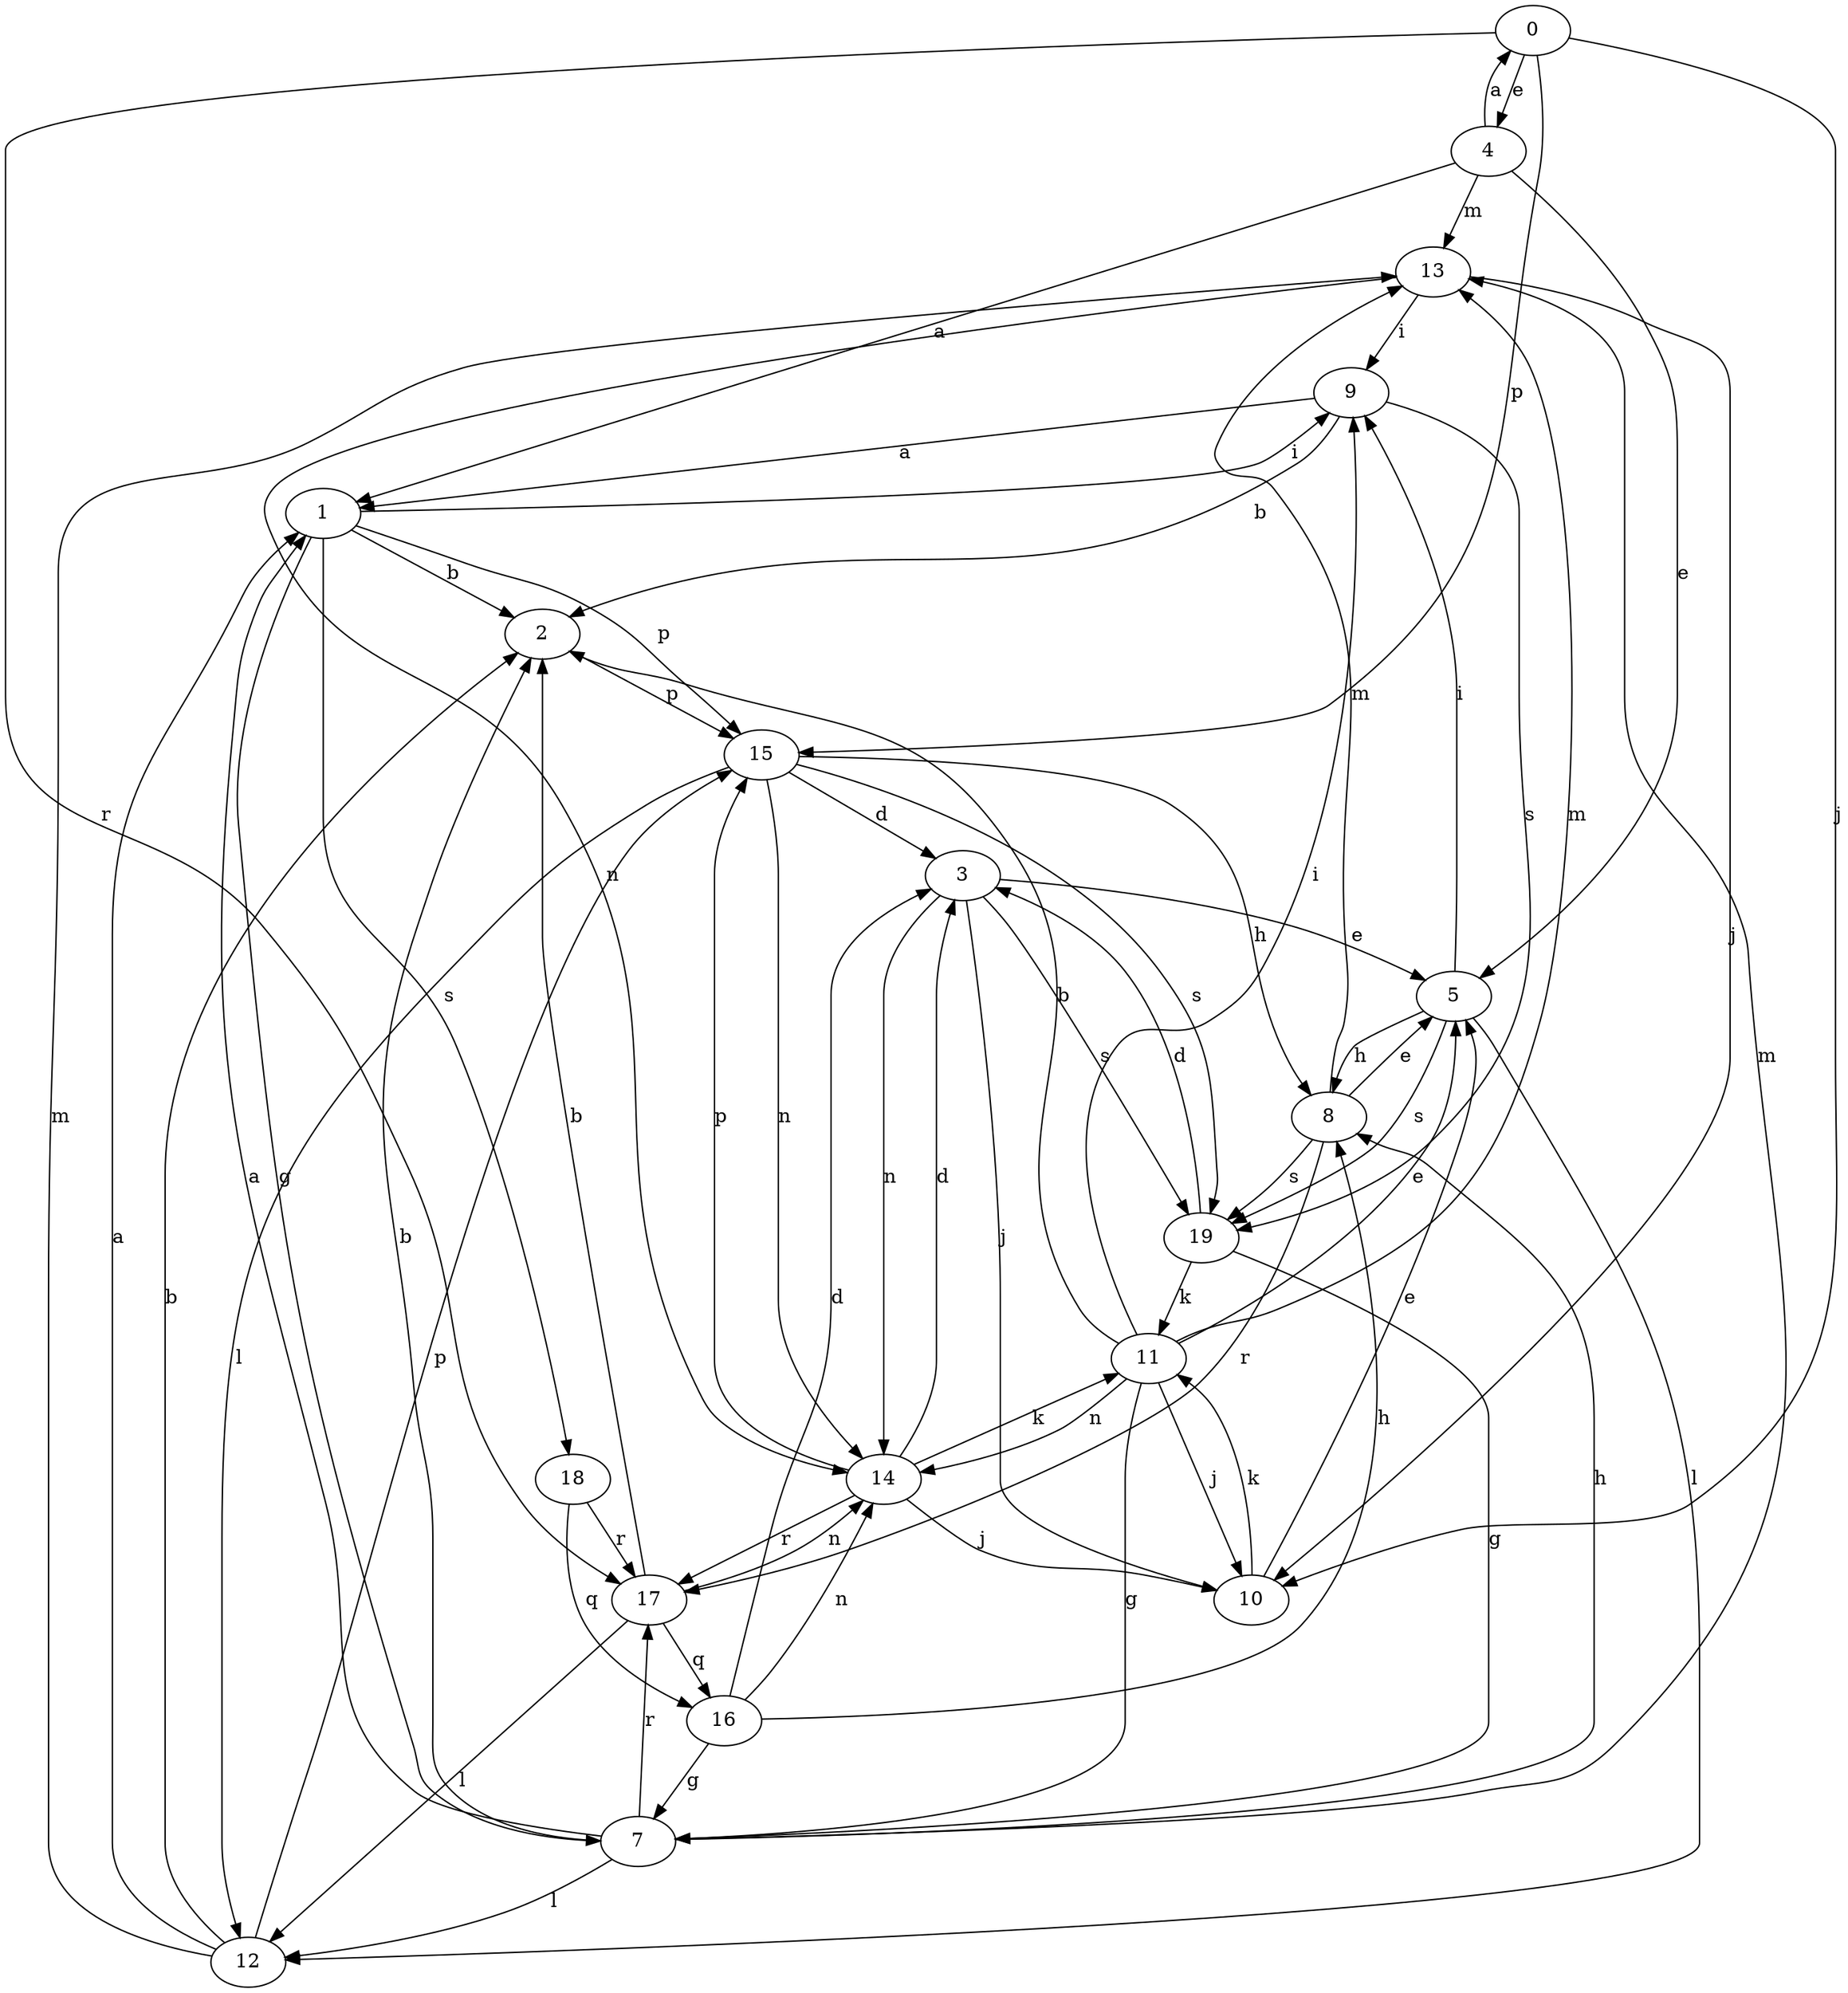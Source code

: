 strict digraph  {
0;
1;
2;
3;
4;
5;
7;
8;
9;
10;
11;
12;
13;
14;
15;
16;
17;
18;
19;
0 -> 4  [label=e];
0 -> 10  [label=j];
0 -> 15  [label=p];
0 -> 17  [label=r];
1 -> 2  [label=b];
1 -> 7  [label=g];
1 -> 9  [label=i];
1 -> 15  [label=p];
1 -> 18  [label=s];
2 -> 15  [label=p];
3 -> 5  [label=e];
3 -> 10  [label=j];
3 -> 14  [label=n];
3 -> 19  [label=s];
4 -> 0  [label=a];
4 -> 1  [label=a];
4 -> 5  [label=e];
4 -> 13  [label=m];
5 -> 8  [label=h];
5 -> 9  [label=i];
5 -> 12  [label=l];
5 -> 19  [label=s];
7 -> 1  [label=a];
7 -> 2  [label=b];
7 -> 8  [label=h];
7 -> 12  [label=l];
7 -> 13  [label=m];
7 -> 17  [label=r];
8 -> 5  [label=e];
8 -> 13  [label=m];
8 -> 17  [label=r];
8 -> 19  [label=s];
9 -> 1  [label=a];
9 -> 2  [label=b];
9 -> 19  [label=s];
10 -> 5  [label=e];
10 -> 11  [label=k];
11 -> 2  [label=b];
11 -> 5  [label=e];
11 -> 7  [label=g];
11 -> 9  [label=i];
11 -> 10  [label=j];
11 -> 13  [label=m];
11 -> 14  [label=n];
12 -> 1  [label=a];
12 -> 2  [label=b];
12 -> 13  [label=m];
12 -> 15  [label=p];
13 -> 9  [label=i];
13 -> 10  [label=j];
13 -> 14  [label=n];
14 -> 3  [label=d];
14 -> 10  [label=j];
14 -> 11  [label=k];
14 -> 15  [label=p];
14 -> 17  [label=r];
15 -> 3  [label=d];
15 -> 8  [label=h];
15 -> 12  [label=l];
15 -> 14  [label=n];
15 -> 19  [label=s];
16 -> 3  [label=d];
16 -> 7  [label=g];
16 -> 8  [label=h];
16 -> 14  [label=n];
17 -> 2  [label=b];
17 -> 12  [label=l];
17 -> 14  [label=n];
17 -> 16  [label=q];
18 -> 16  [label=q];
18 -> 17  [label=r];
19 -> 3  [label=d];
19 -> 7  [label=g];
19 -> 11  [label=k];
}
